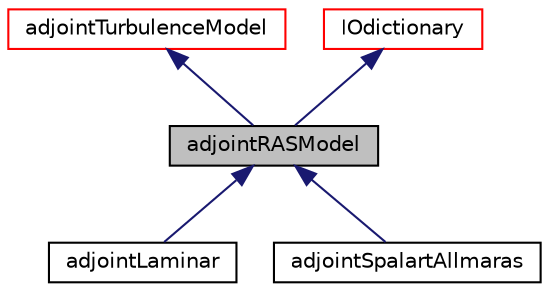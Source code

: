 digraph "adjointRASModel"
{
  bgcolor="transparent";
  edge [fontname="Helvetica",fontsize="10",labelfontname="Helvetica",labelfontsize="10"];
  node [fontname="Helvetica",fontsize="10",shape=record];
  Node1 [label="adjointRASModel",height=0.2,width=0.4,color="black", fillcolor="grey75", style="filled" fontcolor="black"];
  Node2 -> Node1 [dir="back",color="midnightblue",fontsize="10",style="solid",fontname="Helvetica"];
  Node2 [label="adjointTurbulenceModel",height=0.2,width=0.4,color="red",URL="$classFoam_1_1incompressibleAdjoint_1_1adjointTurbulenceModel.html",tooltip="Abstract base class for incompressible adjoint turbulence models (RAS, LES and laminar). "];
  Node3 -> Node1 [dir="back",color="midnightblue",fontsize="10",style="solid",fontname="Helvetica"];
  Node3 [label="IOdictionary",height=0.2,width=0.4,color="red",URL="$classFoam_1_1IOdictionary.html",tooltip="IOdictionary is derived from dictionary and IOobject to give the dictionary automatic IO functionalit..."];
  Node1 -> Node4 [dir="back",color="midnightblue",fontsize="10",style="solid",fontname="Helvetica"];
  Node4 [label="adjointLaminar",height=0.2,width=0.4,color="black",URL="$classFoam_1_1incompressibleAdjoint_1_1adjointRASModels_1_1adjointLaminar.html",tooltip="Dummy turbulence model for a laminar incompressible flow. Can also be used when the &quot;frozen turbulenc..."];
  Node1 -> Node5 [dir="back",color="midnightblue",fontsize="10",style="solid",fontname="Helvetica"];
  Node5 [label="adjointSpalartAllmaras",height=0.2,width=0.4,color="black",URL="$classFoam_1_1incompressibleAdjoint_1_1adjointRASModels_1_1adjointSpalartAllmaras.html",tooltip="Continuous adjoint to the Spalart-Allmaras one-eqn mixing-length model for incompressible flows..."];
}
